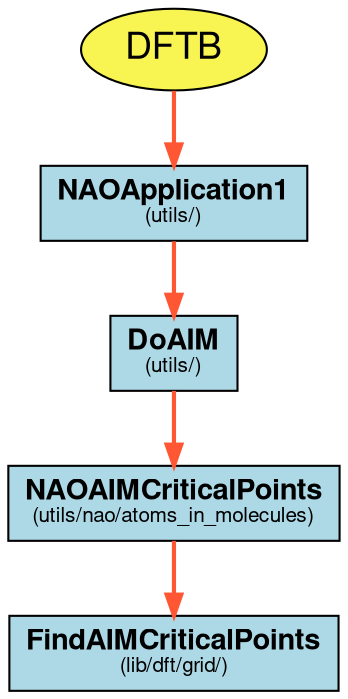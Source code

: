 digraph mygraph {
  fontname="Helvetica,Arial,sans-serif"
  node [fontname="Helvetica,Arial,sans-serif"]
  edge [fontname="Helvetica,Arial,sans-serif"]
  splines=curved
  rankdir=TB

  // Style for main node BAND
  "DFTB" [shape=ellipse, style=filled, fillcolor="#f8f552", fontcolor="#000000", fontsize=18, fontweight=bold]

  // Style for subroutines with bold names and smaller directory text
  node [shape=box, style=filled, fillcolor="#ADD8E6", fontcolor="#000000"]

  // Main nodes with numbers and paths
  "NAOApplication1" [label=<<b>NAOApplication1</b><br/><font point-size="10">(utils/)</font>>]
  "DoAIM" [label=<<b>DoAIM</b><br/><font point-size="10">(utils/)</font>>]
  "NAOAIMCriticalPoints" [label=<<b>NAOAIMCriticalPoints</b><br/><font point-size="10">(utils/nao/atoms_in_molecules)</font>>]
  "FindAIMCriticalPoints" [label=<<b>FindAIMCriticalPoints</b><br/><font point-size="10">(lib/dft/grid/)</font>>]
  
  // Main graph structure with adjusted arrows
  "DFTB" -> "NAOApplication1" [color="#FF5733", penwidth=2]
  "NAOApplication1" -> "DoAIM" [color="#FF5733", penwidth=2]

  "DoAIM" -> "NAOAIMCriticalPoints" [color="#FF5733", penwidth=2]
  "NAOAIMCriticalPoints" -> "FindAIMCriticalPoints" [color="#FF5733", penwidth=2]

}


